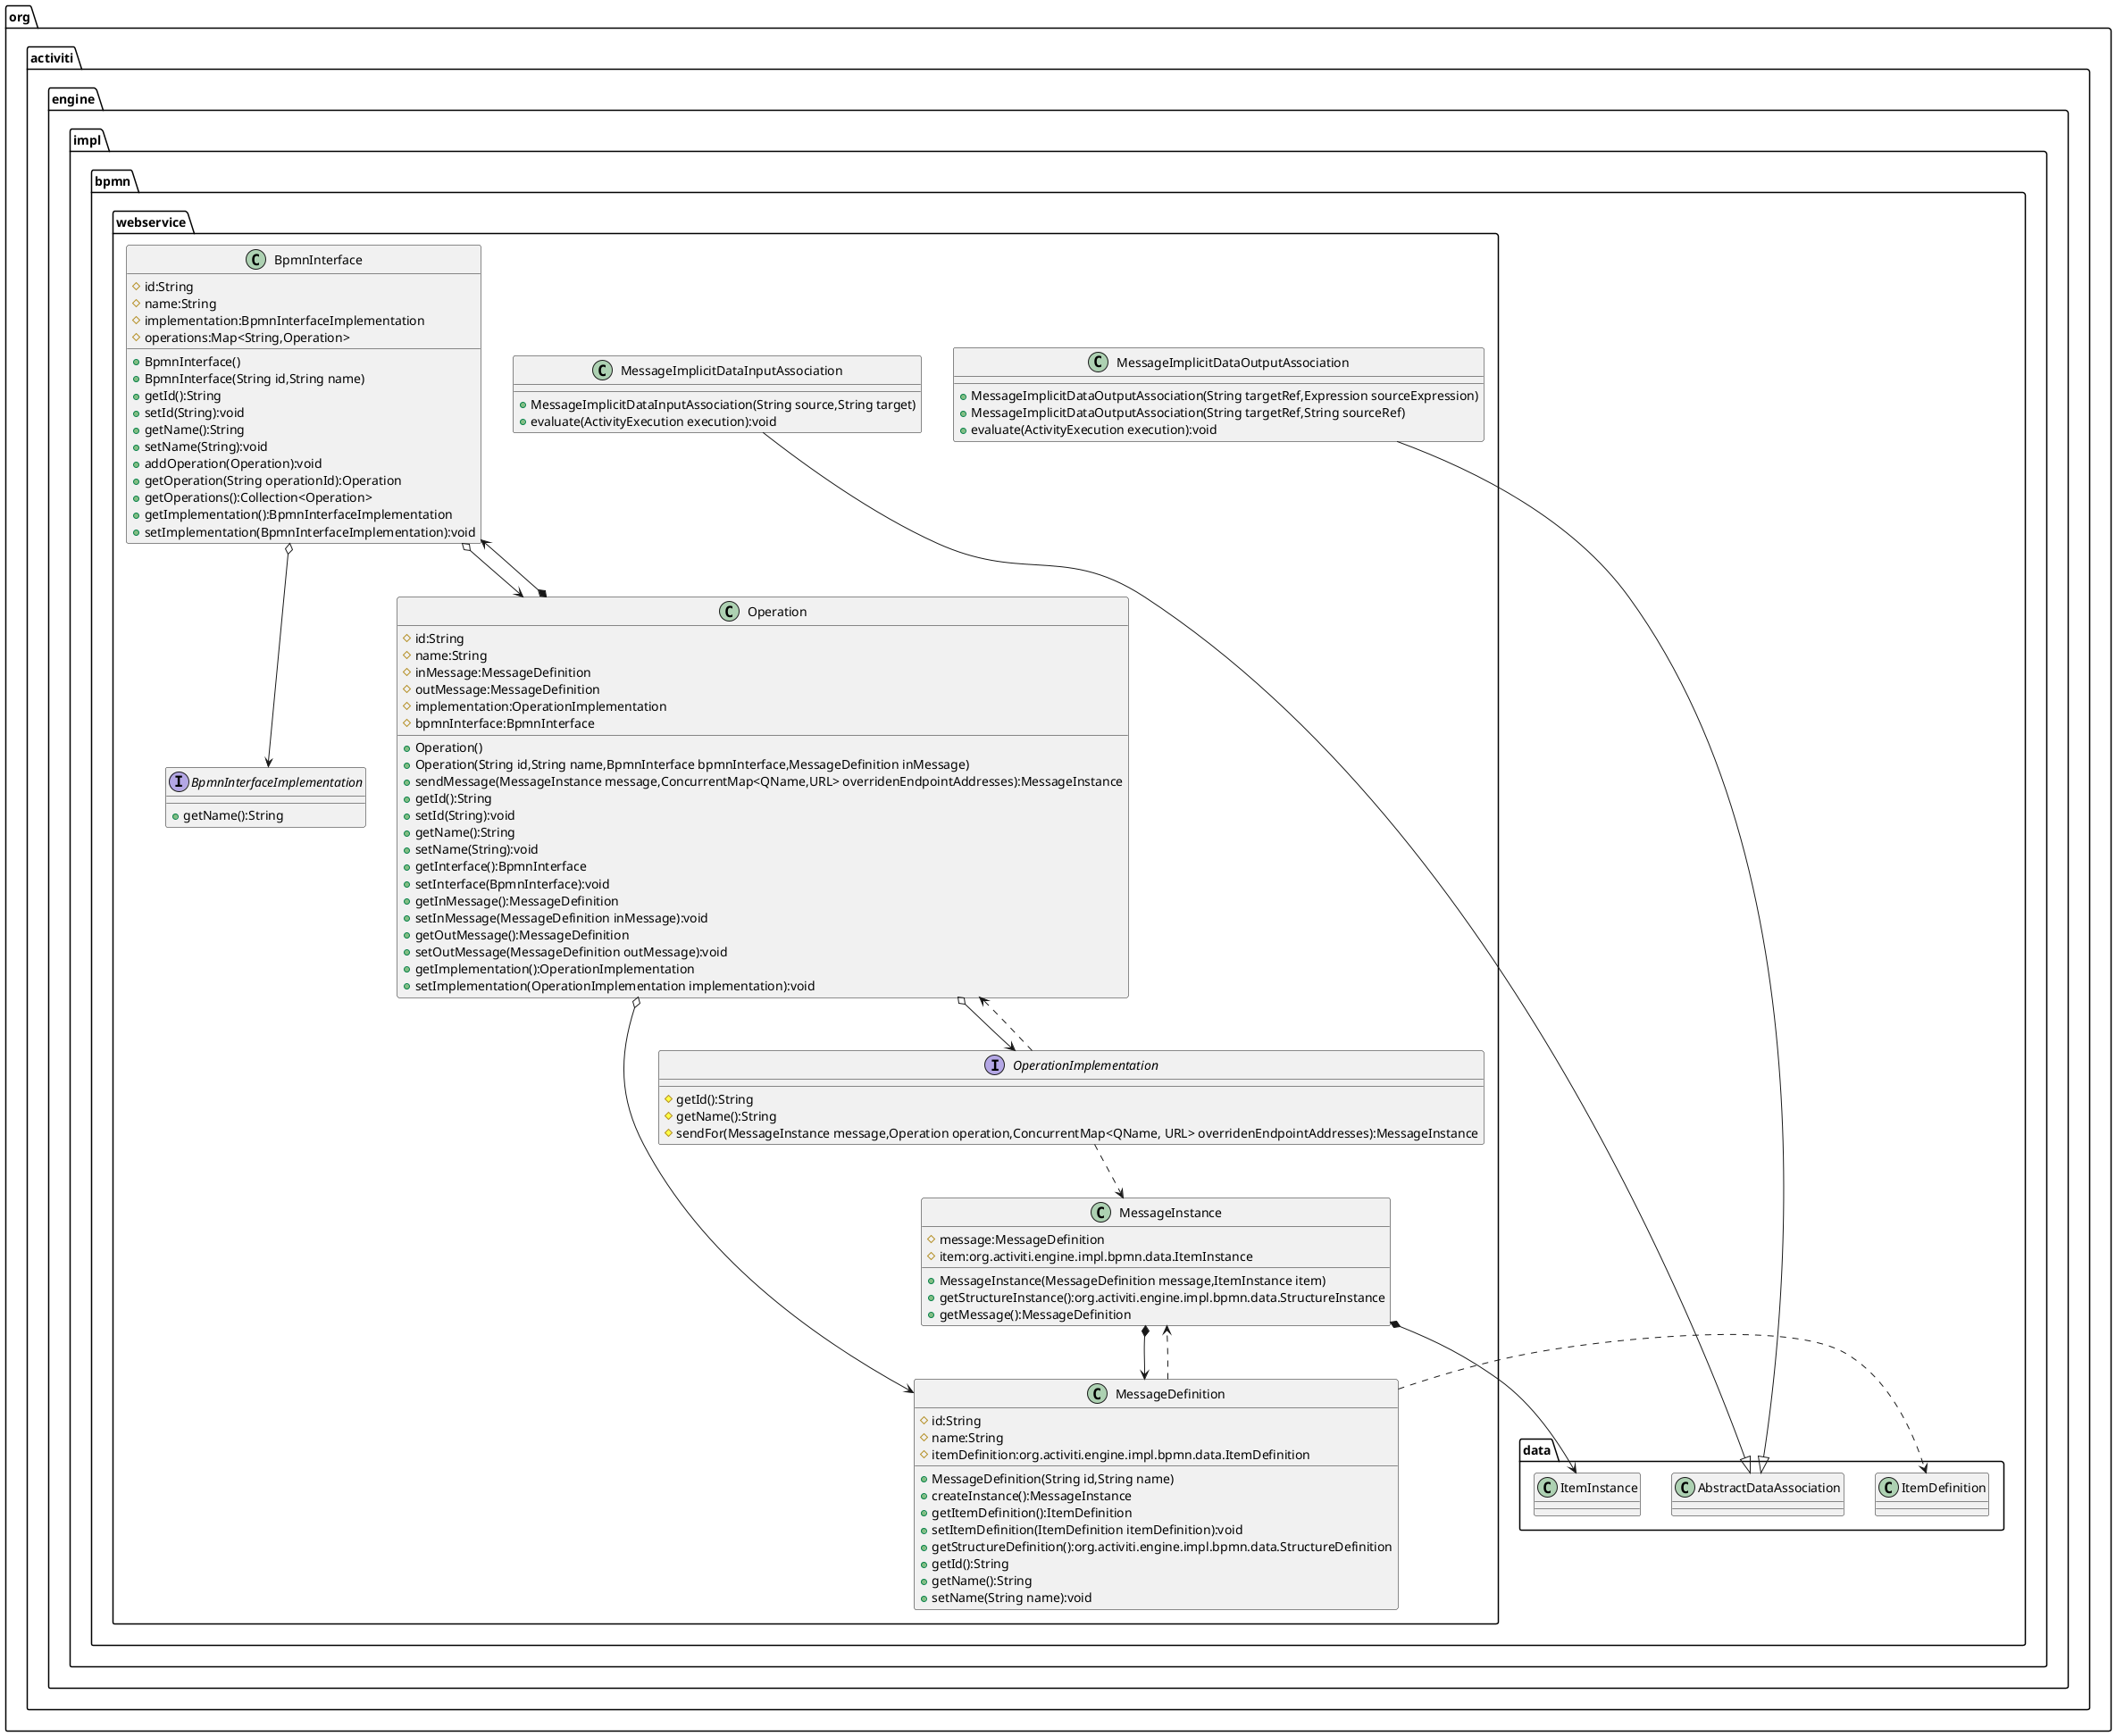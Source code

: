 @startuml
hide @unlinked
package "org.activiti.engine.impl.bpmn.webservice" {
class BpmnInterface {
    # id:String
    # name:String
    # implementation:BpmnInterfaceImplementation
    # operations:Map<String,Operation>
    + BpmnInterface()
    + BpmnInterface(String id,String name)
    + getId():String
    + setId(String):void
    + getName():String
    + setName(String):void
    + addOperation(Operation):void
    + getOperation(String operationId):Operation
    + getOperations():Collection<Operation>
    + getImplementation():BpmnInterfaceImplementation
    + setImplementation(BpmnInterfaceImplementation):void
}
BpmnInterface o--> BpmnInterfaceImplementation
BpmnInterface o--> Operation

interface BpmnInterfaceImplementation {
    + getName():String
}
class MessageDefinition {
    # id:String
    # name:String
    # itemDefinition:org.activiti.engine.impl.bpmn.data.ItemDefinition
    + MessageDefinition(String id,String name)
    + createInstance():MessageInstance
    + getItemDefinition():ItemDefinition
    + setItemDefinition(ItemDefinition itemDefinition):void
    + getStructureDefinition():org.activiti.engine.impl.bpmn.data.StructureDefinition
    + getId():String
    + getName():String
    + setName(String name):void
}
MessageDefinition ..> MessageInstance
MessageDefinition ..> org.activiti.engine.impl.bpmn.data.ItemDefinition

class MessageImplicitDataInputAssociation extends org.activiti.engine.impl.bpmn.data.AbstractDataAssociation {
    + MessageImplicitDataInputAssociation(String source,String target)
    + evaluate(ActivityExecution execution):void
}
class MessageImplicitDataOutputAssociation extends org.activiti.engine.impl.bpmn.data.AbstractDataAssociation {
    + MessageImplicitDataOutputAssociation(String targetRef,Expression sourceExpression)
    + MessageImplicitDataOutputAssociation(String targetRef,String sourceRef)
    + evaluate(ActivityExecution execution):void
}
class MessageInstance {
    # message:MessageDefinition
    # item:org.activiti.engine.impl.bpmn.data.ItemInstance
    + MessageInstance(MessageDefinition message,ItemInstance item)
    + getStructureInstance():org.activiti.engine.impl.bpmn.data.StructureInstance
    + getMessage():MessageDefinition
}
MessageInstance *--> MessageDefinition
MessageInstance *--> org.activiti.engine.impl.bpmn.data.ItemInstance
class Operation {
    # id:String
    # name:String
    # inMessage:MessageDefinition
    # outMessage:MessageDefinition
    # implementation:OperationImplementation
    # bpmnInterface:BpmnInterface
    + Operation()
    + Operation(String id,String name,BpmnInterface bpmnInterface,MessageDefinition inMessage)
    + sendMessage(MessageInstance message,ConcurrentMap<QName,URL> overridenEndpointAddresses):MessageInstance
    + getId():String
    + setId(String):void
    + getName():String
    + setName(String):void
    + getInterface():BpmnInterface
    + setInterface(BpmnInterface):void
    + getInMessage():MessageDefinition
    + setInMessage(MessageDefinition inMessage):void
    + getOutMessage():MessageDefinition
    + setOutMessage(MessageDefinition outMessage):void
    + getImplementation():OperationImplementation
    + setImplementation(OperationImplementation implementation):void
}
Operation *--> BpmnInterface
Operation o--> MessageDefinition
Operation o--> OperationImplementation

interface OperationImplementation {
    # getId():String
    # getName():String
    # sendFor(MessageInstance message,Operation operation,ConcurrentMap<QName, URL> overridenEndpointAddresses):MessageInstance
}
OperationImplementation ..> MessageInstance
OperationImplementation ..> Operation

}
/' package finished '/
@enduml